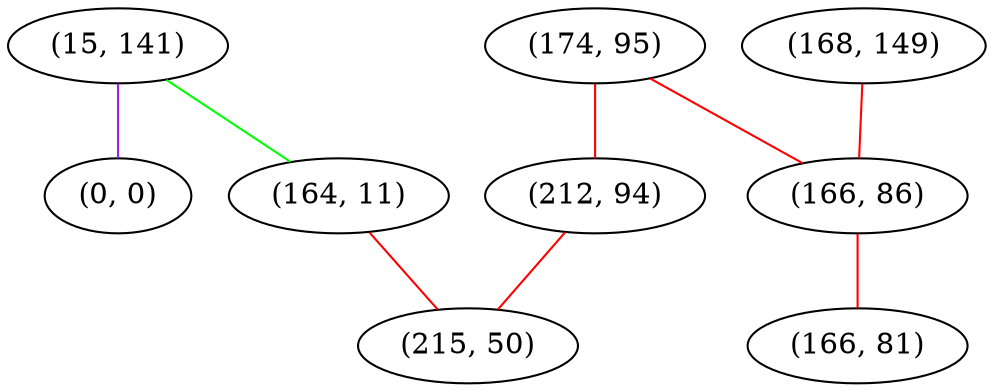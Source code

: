 graph "" {
"(15, 141)";
"(174, 95)";
"(168, 149)";
"(212, 94)";
"(0, 0)";
"(164, 11)";
"(166, 86)";
"(166, 81)";
"(215, 50)";
"(15, 141)" -- "(0, 0)"  [color=purple, key=0, weight=4];
"(15, 141)" -- "(164, 11)"  [color=green, key=0, weight=2];
"(174, 95)" -- "(212, 94)"  [color=red, key=0, weight=1];
"(174, 95)" -- "(166, 86)"  [color=red, key=0, weight=1];
"(168, 149)" -- "(166, 86)"  [color=red, key=0, weight=1];
"(212, 94)" -- "(215, 50)"  [color=red, key=0, weight=1];
"(164, 11)" -- "(215, 50)"  [color=red, key=0, weight=1];
"(166, 86)" -- "(166, 81)"  [color=red, key=0, weight=1];
}
